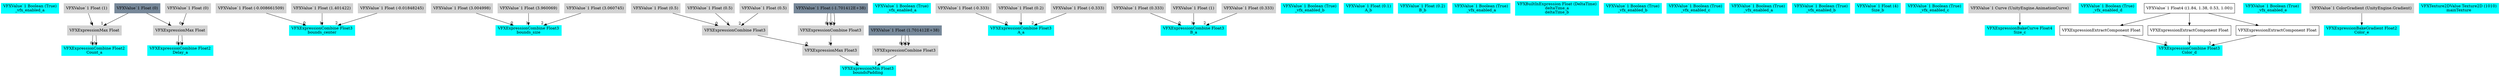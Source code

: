 digraph G {
node0 [shape="box" color="cyan" style="filled" label="VFXValue`1 Boolean (True)
_vfx_enabled_a"]
node1 [shape="box" color="cyan" style="filled" label="VFXExpressionCombine Float2
Count_a"]
node2 [shape="box" color="lightgray" style="filled" label="VFXExpressionMax Float"]
node3 [shape="box" color="lightgray" style="filled" label="VFXValue`1 Float (1)"]
node4 [shape="box" color="lightslategray" style="filled" label="VFXValue`1 Float (0)"]
node5 [shape="box" color="cyan" style="filled" label="VFXExpressionCombine Float2
Delay_a"]
node6 [shape="box" color="lightgray" style="filled" label="VFXExpressionMax Float"]
node7 [shape="box" color="lightgray" style="filled" label="VFXValue`1 Float (0)"]
node8 [shape="box" color="cyan" style="filled" label="VFXExpressionCombine Float3
bounds_center"]
node9 [shape="box" color="lightgray" style="filled" label="VFXValue`1 Float (-0.008661509)"]
node10 [shape="box" color="lightgray" style="filled" label="VFXValue`1 Float (1.401422)"]
node11 [shape="box" color="lightgray" style="filled" label="VFXValue`1 Float (-0.01848245)"]
node12 [shape="box" color="cyan" style="filled" label="VFXExpressionCombine Float3
bounds_size"]
node13 [shape="box" color="lightgray" style="filled" label="VFXValue`1 Float (3.004998)"]
node14 [shape="box" color="lightgray" style="filled" label="VFXValue`1 Float (3.960069)"]
node15 [shape="box" color="lightgray" style="filled" label="VFXValue`1 Float (3.060745)"]
node16 [shape="box" color="cyan" style="filled" label="VFXExpressionMin Float3
boundsPadding"]
node17 [shape="box" color="lightgray" style="filled" label="VFXExpressionMax Float3"]
node18 [shape="box" color="lightgray" style="filled" label="VFXExpressionCombine Float3"]
node19 [shape="box" color="lightgray" style="filled" label="VFXValue`1 Float (0.5)"]
node20 [shape="box" color="lightgray" style="filled" label="VFXValue`1 Float (0.5)"]
node21 [shape="box" color="lightgray" style="filled" label="VFXValue`1 Float (0.5)"]
node22 [shape="box" color="lightgray" style="filled" label="VFXExpressionCombine Float3"]
node23 [shape="box" color="lightslategray" style="filled" label="VFXValue`1 Float (-1.701412E+38)"]
node24 [shape="box" color="lightgray" style="filled" label="VFXExpressionCombine Float3"]
node25 [shape="box" color="lightslategray" style="filled" label="VFXValue`1 Float (1.701412E+38)"]
node26 [shape="box" color="cyan" style="filled" label="VFXValue`1 Boolean (True)
_vfx_enabled_a"]
node27 [shape="box" color="cyan" style="filled" label="VFXExpressionCombine Float3
A_a"]
node28 [shape="box" color="lightgray" style="filled" label="VFXValue`1 Float (-0.333)"]
node29 [shape="box" color="lightgray" style="filled" label="VFXValue`1 Float (0.2)"]
node30 [shape="box" color="lightgray" style="filled" label="VFXValue`1 Float (-0.333)"]
node31 [shape="box" color="cyan" style="filled" label="VFXExpressionCombine Float3
B_a"]
node32 [shape="box" color="lightgray" style="filled" label="VFXValue`1 Float (0.333)"]
node33 [shape="box" color="lightgray" style="filled" label="VFXValue`1 Float (1)"]
node34 [shape="box" color="lightgray" style="filled" label="VFXValue`1 Float (0.333)"]
node35 [shape="box" color="cyan" style="filled" label="VFXValue`1 Boolean (True)
_vfx_enabled_b"]
node36 [shape="box" color="cyan" style="filled" label="VFXValue`1 Float (0.1)
A_b"]
node37 [shape="box" color="cyan" style="filled" label="VFXValue`1 Float (0.2)
B_b"]
node38 [shape="box" color="cyan" style="filled" label="VFXValue`1 Boolean (True)
_vfx_enabled_a"]
node39 [shape="box" color="cyan" style="filled" label="VFXBuiltInExpression Float (DeltaTime)
deltaTime_a
deltaTime_b"]
node40 [shape="box" color="cyan" style="filled" label="VFXValue`1 Boolean (True)
_vfx_enabled_b"]
node41 [shape="box" color="cyan" style="filled" label="VFXValue`1 Boolean (True)
_vfx_enabled_c"]
node42 [shape="box" color="cyan" style="filled" label="VFXValue`1 Boolean (True)
_vfx_enabled_a"]
node43 [shape="box" color="cyan" style="filled" label="VFXValue`1 Boolean (True)
_vfx_enabled_b"]
node44 [shape="box" color="cyan" style="filled" label="VFXValue`1 Float (4)
Size_b"]
node45 [shape="box" color="cyan" style="filled" label="VFXValue`1 Boolean (True)
_vfx_enabled_c"]
node46 [shape="box" color="cyan" style="filled" label="VFXExpressionBakeCurve Float4
Size_c"]
node47 [shape="box" color="lightgray" style="filled" label="VFXValue`1 Curve (UnityEngine.AnimationCurve)"]
node48 [shape="box" color="cyan" style="filled" label="VFXValue`1 Boolean (True)
_vfx_enabled_d"]
node49 [shape="box" color="cyan" style="filled" label="VFXExpressionCombine Float3
Color_d"]
node50 [shape="box" label="VFXExpressionExtractComponent Float"]
node51 [shape="box" label="VFXValue`1 Float4 ((1.84, 1.38, 0.53, 1.00))"]
node52 [shape="box" label="VFXExpressionExtractComponent Float"]
node53 [shape="box" label="VFXExpressionExtractComponent Float"]
node54 [shape="box" color="cyan" style="filled" label="VFXValue`1 Boolean (True)
_vfx_enabled_e"]
node55 [shape="box" color="cyan" style="filled" label="VFXExpressionBakeGradient Float2
Color_e"]
node56 [shape="box" color="lightgray" style="filled" label="VFXValue`1 ColorGradient (UnityEngine.Gradient)"]
node57 [shape="box" color="cyan" style="filled" label="VFXTexture2DValue Texture2D (1010)
mainTexture"]
node2 -> node1 [headlabel="0"]
node2 -> node1 [headlabel="1"]
node3 -> node2 [headlabel="0"]
node4 -> node2 [headlabel="1"]
node6 -> node5 [headlabel="0"]
node6 -> node5 [headlabel="1"]
node7 -> node6 [headlabel="0"]
node4 -> node6 [headlabel="1"]
node9 -> node8 [headlabel="0"]
node10 -> node8 [headlabel="1"]
node11 -> node8 [headlabel="2"]
node13 -> node12 [headlabel="0"]
node14 -> node12 [headlabel="1"]
node15 -> node12 [headlabel="2"]
node17 -> node16 [headlabel="0"]
node24 -> node16 [headlabel="1"]
node18 -> node17 [headlabel="0"]
node22 -> node17 [headlabel="1"]
node19 -> node18 [headlabel="0"]
node20 -> node18 [headlabel="1"]
node21 -> node18 [headlabel="2"]
node23 -> node22 [headlabel="0"]
node23 -> node22 [headlabel="1"]
node23 -> node22 [headlabel="2"]
node25 -> node24 [headlabel="0"]
node25 -> node24 [headlabel="1"]
node25 -> node24 [headlabel="2"]
node28 -> node27 [headlabel="0"]
node29 -> node27 [headlabel="1"]
node30 -> node27 [headlabel="2"]
node32 -> node31 [headlabel="0"]
node33 -> node31 [headlabel="1"]
node34 -> node31 [headlabel="2"]
node47 -> node46 
node50 -> node49 [headlabel="0"]
node52 -> node49 [headlabel="1"]
node53 -> node49 [headlabel="2"]
node51 -> node50 
node51 -> node52 
node51 -> node53 
node56 -> node55 
}
